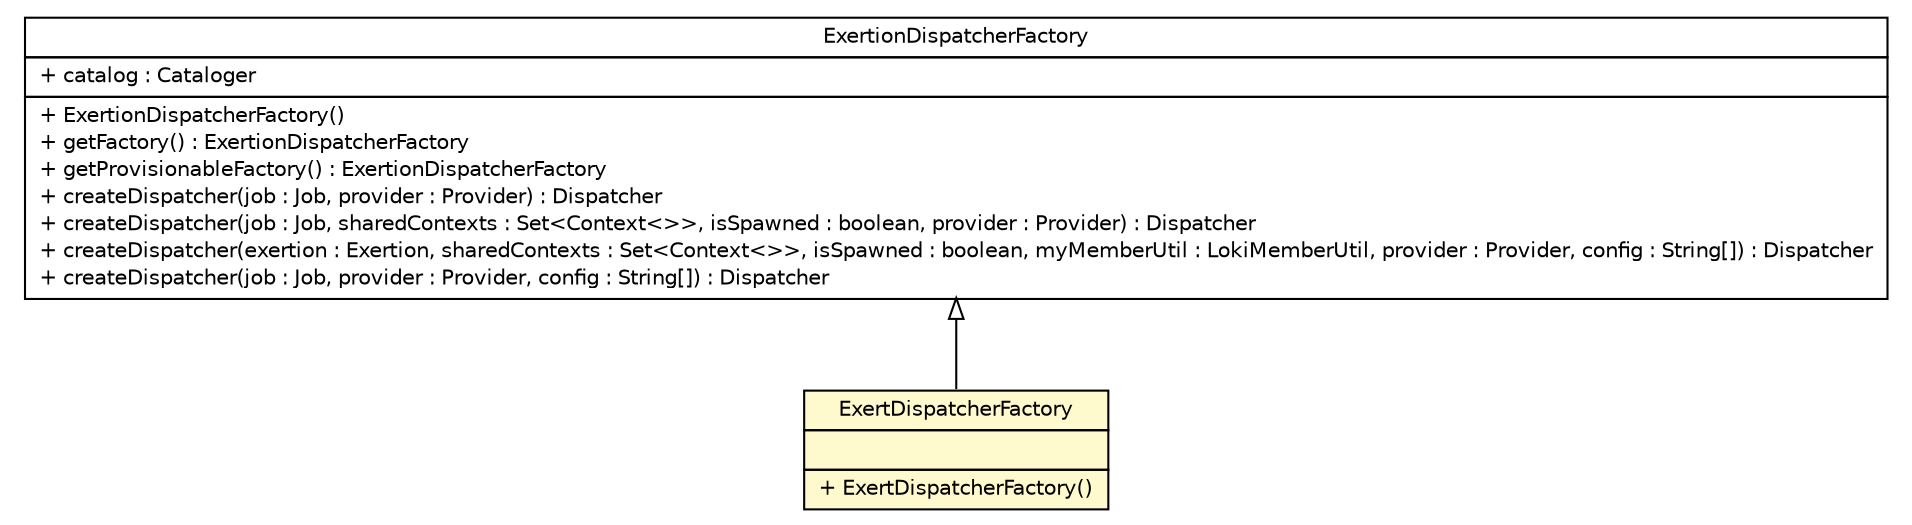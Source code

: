 #!/usr/local/bin/dot
#
# Class diagram 
# Generated by UMLGraph version R5_6 (http://www.umlgraph.org/)
#

digraph G {
	edge [fontname="Helvetica",fontsize=10,labelfontname="Helvetica",labelfontsize=10];
	node [fontname="Helvetica",fontsize=10,shape=plaintext];
	nodesep=0.25;
	ranksep=0.5;
	// sorcer.core.dispatch.ExertionDispatcherFactory
	c144692 [label=<<table title="sorcer.core.dispatch.ExertionDispatcherFactory" border="0" cellborder="1" cellspacing="0" cellpadding="2" port="p" href="./ExertionDispatcherFactory.html">
		<tr><td><table border="0" cellspacing="0" cellpadding="1">
<tr><td align="center" balign="center"> ExertionDispatcherFactory </td></tr>
		</table></td></tr>
		<tr><td><table border="0" cellspacing="0" cellpadding="1">
<tr><td align="left" balign="left"> + catalog : Cataloger </td></tr>
		</table></td></tr>
		<tr><td><table border="0" cellspacing="0" cellpadding="1">
<tr><td align="left" balign="left"> + ExertionDispatcherFactory() </td></tr>
<tr><td align="left" balign="left"> + getFactory() : ExertionDispatcherFactory </td></tr>
<tr><td align="left" balign="left"> + getProvisionableFactory() : ExertionDispatcherFactory </td></tr>
<tr><td align="left" balign="left"> + createDispatcher(job : Job, provider : Provider) : Dispatcher </td></tr>
<tr><td align="left" balign="left"> + createDispatcher(job : Job, sharedContexts : Set&lt;Context&lt;&gt;&gt;, isSpawned : boolean, provider : Provider) : Dispatcher </td></tr>
<tr><td align="left" balign="left"> + createDispatcher(exertion : Exertion, sharedContexts : Set&lt;Context&lt;&gt;&gt;, isSpawned : boolean, myMemberUtil : LokiMemberUtil, provider : Provider, config : String[]) : Dispatcher </td></tr>
<tr><td align="left" balign="left"> + createDispatcher(job : Job, provider : Provider, config : String[]) : Dispatcher </td></tr>
		</table></td></tr>
		</table>>, URL="./ExertionDispatcherFactory.html", fontname="Helvetica", fontcolor="black", fontsize=10.0];
	// sorcer.core.dispatch.ExertDispatcherFactory
	c144710 [label=<<table title="sorcer.core.dispatch.ExertDispatcherFactory" border="0" cellborder="1" cellspacing="0" cellpadding="2" port="p" bgcolor="lemonChiffon" href="./ExertDispatcherFactory.html">
		<tr><td><table border="0" cellspacing="0" cellpadding="1">
<tr><td align="center" balign="center"> ExertDispatcherFactory </td></tr>
		</table></td></tr>
		<tr><td><table border="0" cellspacing="0" cellpadding="1">
<tr><td align="left" balign="left">  </td></tr>
		</table></td></tr>
		<tr><td><table border="0" cellspacing="0" cellpadding="1">
<tr><td align="left" balign="left"> + ExertDispatcherFactory() </td></tr>
		</table></td></tr>
		</table>>, URL="./ExertDispatcherFactory.html", fontname="Helvetica", fontcolor="black", fontsize=10.0];
	//sorcer.core.dispatch.ExertDispatcherFactory extends sorcer.core.dispatch.ExertionDispatcherFactory
	c144692:p -> c144710:p [dir=back,arrowtail=empty];
}

